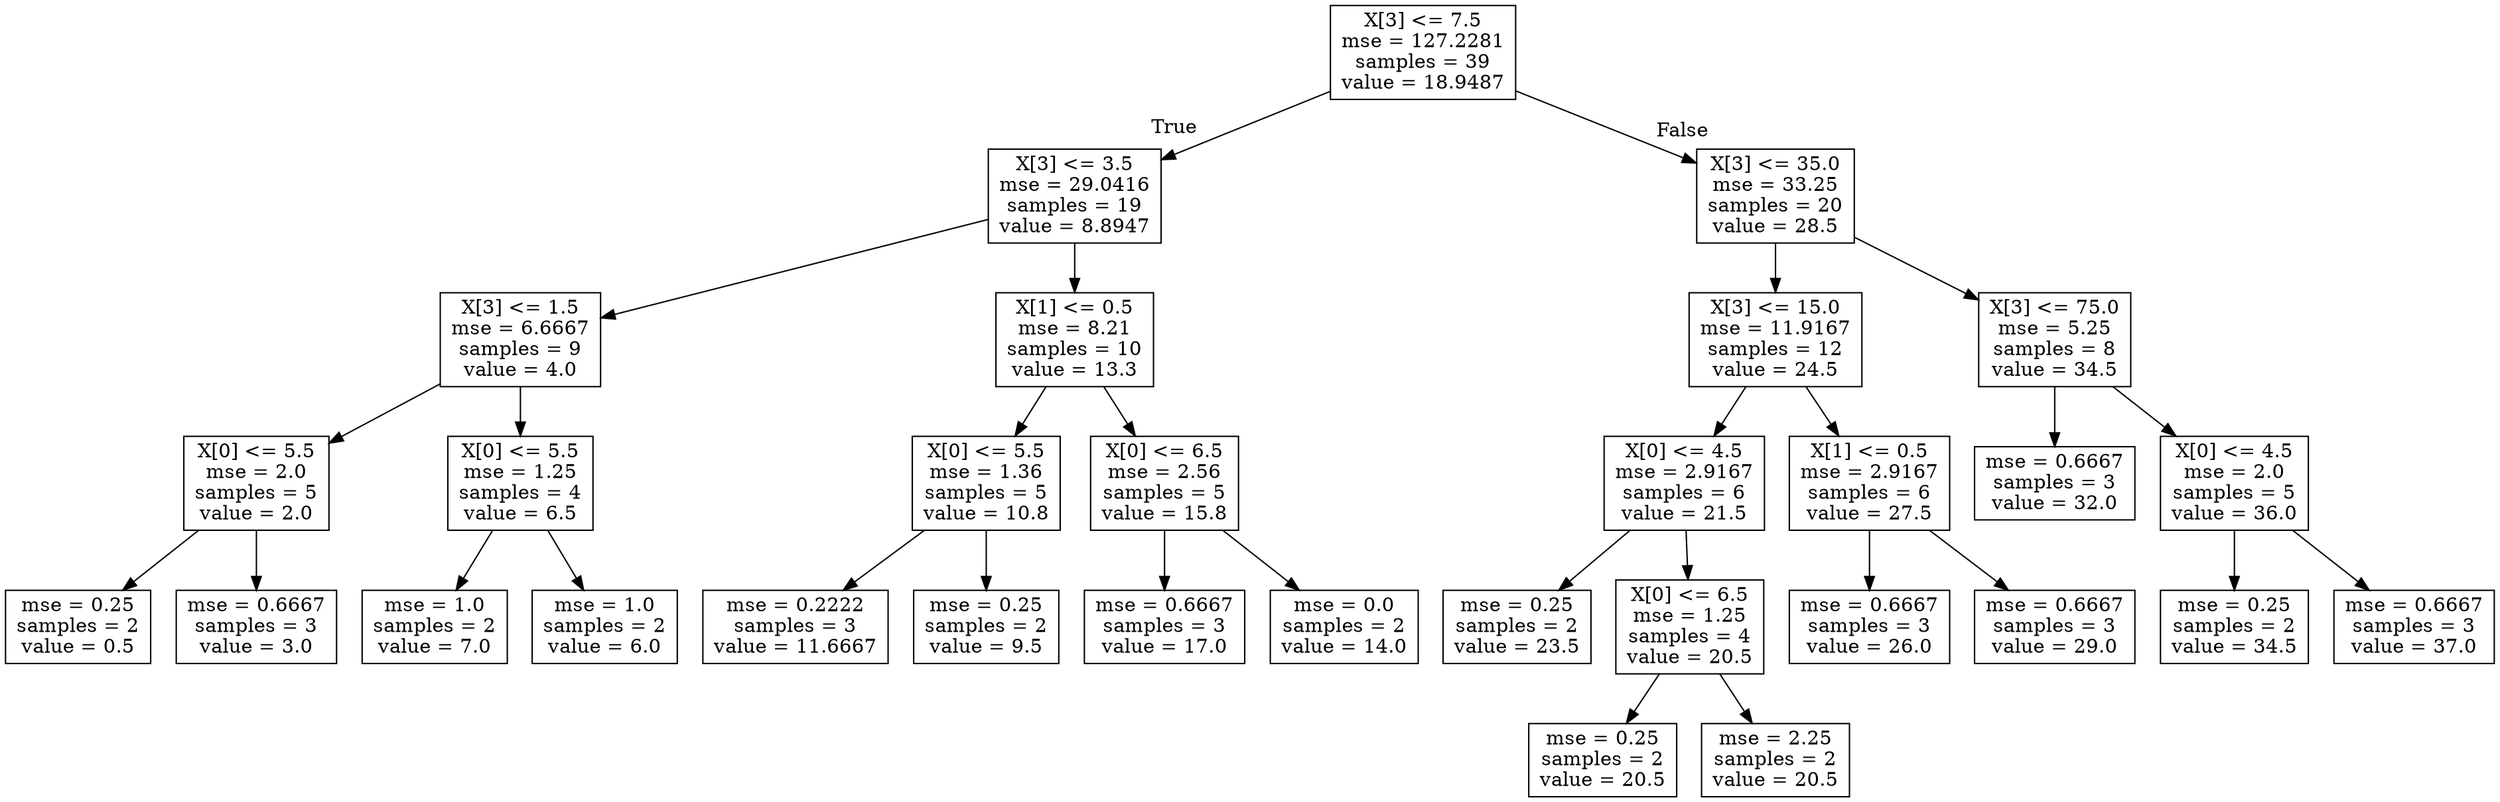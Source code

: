 digraph Tree {
node [shape=box] ;
0 [label="X[3] <= 7.5\nmse = 127.2281\nsamples = 39\nvalue = 18.9487"] ;
1 [label="X[3] <= 3.5\nmse = 29.0416\nsamples = 19\nvalue = 8.8947"] ;
0 -> 1 [labeldistance=2.5, labelangle=45, headlabel="True"] ;
2 [label="X[3] <= 1.5\nmse = 6.6667\nsamples = 9\nvalue = 4.0"] ;
1 -> 2 ;
3 [label="X[0] <= 5.5\nmse = 2.0\nsamples = 5\nvalue = 2.0"] ;
2 -> 3 ;
4 [label="mse = 0.25\nsamples = 2\nvalue = 0.5"] ;
3 -> 4 ;
5 [label="mse = 0.6667\nsamples = 3\nvalue = 3.0"] ;
3 -> 5 ;
6 [label="X[0] <= 5.5\nmse = 1.25\nsamples = 4\nvalue = 6.5"] ;
2 -> 6 ;
7 [label="mse = 1.0\nsamples = 2\nvalue = 7.0"] ;
6 -> 7 ;
8 [label="mse = 1.0\nsamples = 2\nvalue = 6.0"] ;
6 -> 8 ;
9 [label="X[1] <= 0.5\nmse = 8.21\nsamples = 10\nvalue = 13.3"] ;
1 -> 9 ;
10 [label="X[0] <= 5.5\nmse = 1.36\nsamples = 5\nvalue = 10.8"] ;
9 -> 10 ;
11 [label="mse = 0.2222\nsamples = 3\nvalue = 11.6667"] ;
10 -> 11 ;
12 [label="mse = 0.25\nsamples = 2\nvalue = 9.5"] ;
10 -> 12 ;
13 [label="X[0] <= 6.5\nmse = 2.56\nsamples = 5\nvalue = 15.8"] ;
9 -> 13 ;
14 [label="mse = 0.6667\nsamples = 3\nvalue = 17.0"] ;
13 -> 14 ;
15 [label="mse = 0.0\nsamples = 2\nvalue = 14.0"] ;
13 -> 15 ;
16 [label="X[3] <= 35.0\nmse = 33.25\nsamples = 20\nvalue = 28.5"] ;
0 -> 16 [labeldistance=2.5, labelangle=-45, headlabel="False"] ;
17 [label="X[3] <= 15.0\nmse = 11.9167\nsamples = 12\nvalue = 24.5"] ;
16 -> 17 ;
18 [label="X[0] <= 4.5\nmse = 2.9167\nsamples = 6\nvalue = 21.5"] ;
17 -> 18 ;
19 [label="mse = 0.25\nsamples = 2\nvalue = 23.5"] ;
18 -> 19 ;
20 [label="X[0] <= 6.5\nmse = 1.25\nsamples = 4\nvalue = 20.5"] ;
18 -> 20 ;
21 [label="mse = 0.25\nsamples = 2\nvalue = 20.5"] ;
20 -> 21 ;
22 [label="mse = 2.25\nsamples = 2\nvalue = 20.5"] ;
20 -> 22 ;
23 [label="X[1] <= 0.5\nmse = 2.9167\nsamples = 6\nvalue = 27.5"] ;
17 -> 23 ;
24 [label="mse = 0.6667\nsamples = 3\nvalue = 26.0"] ;
23 -> 24 ;
25 [label="mse = 0.6667\nsamples = 3\nvalue = 29.0"] ;
23 -> 25 ;
26 [label="X[3] <= 75.0\nmse = 5.25\nsamples = 8\nvalue = 34.5"] ;
16 -> 26 ;
27 [label="mse = 0.6667\nsamples = 3\nvalue = 32.0"] ;
26 -> 27 ;
28 [label="X[0] <= 4.5\nmse = 2.0\nsamples = 5\nvalue = 36.0"] ;
26 -> 28 ;
29 [label="mse = 0.25\nsamples = 2\nvalue = 34.5"] ;
28 -> 29 ;
30 [label="mse = 0.6667\nsamples = 3\nvalue = 37.0"] ;
28 -> 30 ;
}